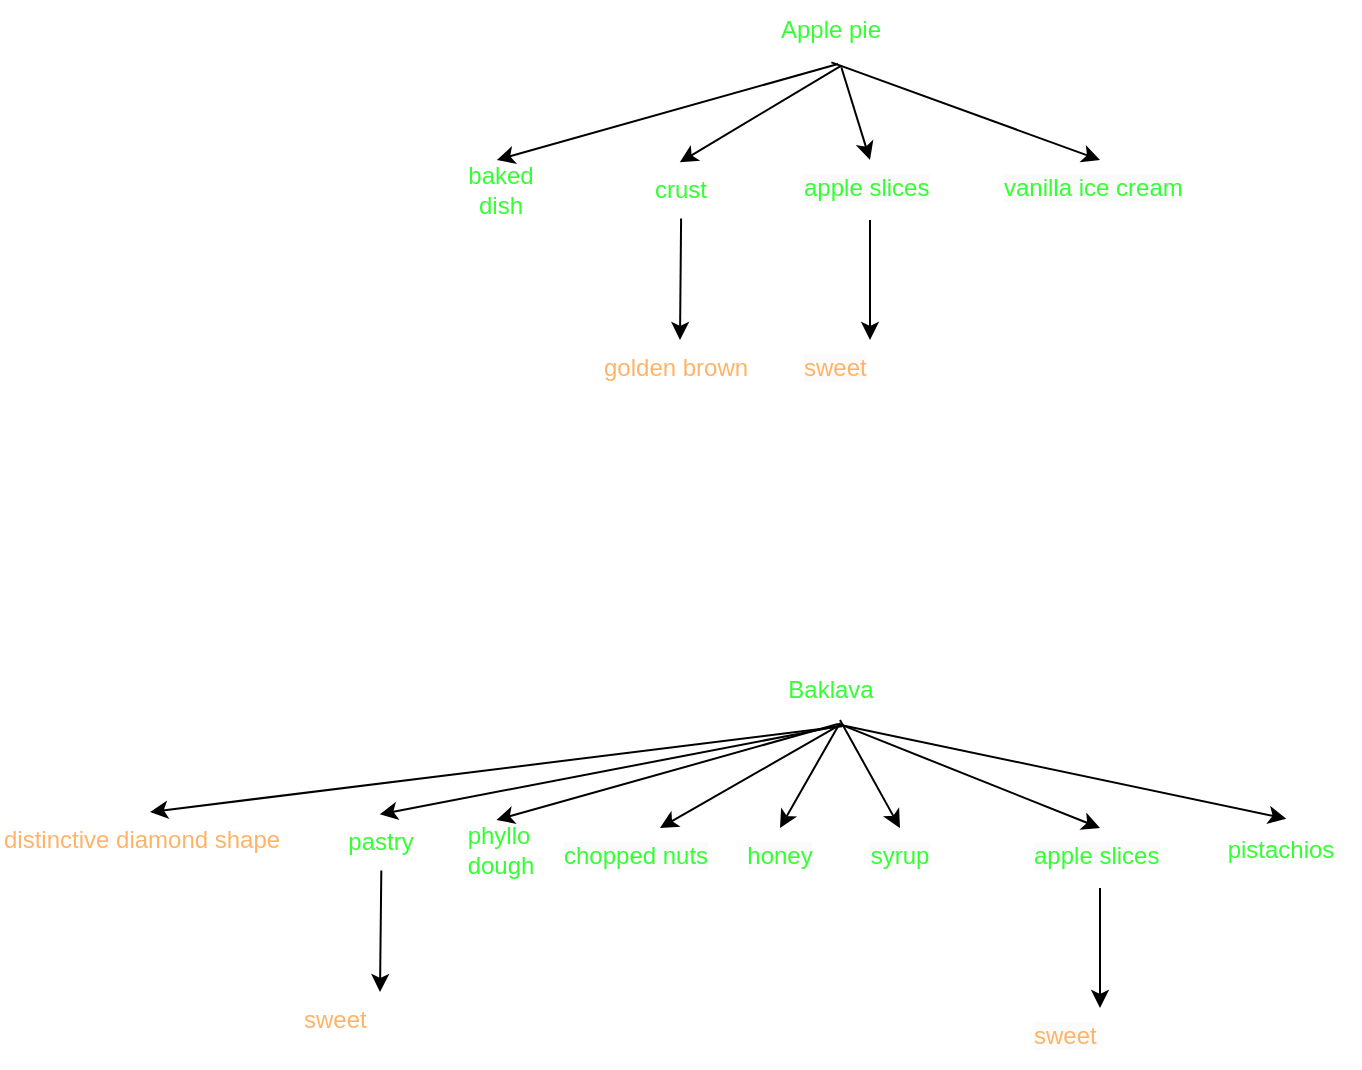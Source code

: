 <mxfile version="24.2.5" type="device">
  <diagram name="Page-1" id="Apcx8ZhVIwkCVGQro7_y">
    <mxGraphModel dx="1287" dy="707" grid="1" gridSize="10" guides="1" tooltips="1" connect="1" arrows="1" fold="1" page="1" pageScale="1" pageWidth="850" pageHeight="1100" math="0" shadow="0">
      <root>
        <mxCell id="0" />
        <mxCell id="1" parent="0" />
        <mxCell id="p5TFk9ke5WIyyJTEi4_f-1" value="Apple pie" style="text;html=1;align=center;verticalAlign=middle;resizable=0;points=[];autosize=1;strokeColor=none;fillColor=none;fontColor=#33FF33;" vertex="1" parent="1">
          <mxGeometry x="440" y="200" width="70" height="30" as="geometry" />
        </mxCell>
        <mxCell id="p5TFk9ke5WIyyJTEi4_f-4" value="" style="endArrow=classic;html=1;rounded=0;exitX=0.557;exitY=1.067;exitDx=0;exitDy=0;exitPerimeter=0;entryX=0.48;entryY=0;entryDx=0;entryDy=0;entryPerimeter=0;" edge="1" parent="1" source="p5TFk9ke5WIyyJTEi4_f-1" target="p5TFk9ke5WIyyJTEi4_f-7">
          <mxGeometry width="50" height="50" relative="1" as="geometry">
            <mxPoint x="400" y="430" as="sourcePoint" />
            <mxPoint x="320" y="270" as="targetPoint" />
          </mxGeometry>
        </mxCell>
        <mxCell id="p5TFk9ke5WIyyJTEi4_f-7" value="&lt;span style=&quot;text-align: left; text-wrap: wrap;&quot;&gt;&lt;font color=&quot;#33ff33&quot;&gt;baked dish&lt;/font&gt;&lt;/span&gt;" style="text;html=1;align=center;verticalAlign=middle;resizable=0;points=[];autosize=1;strokeColor=none;fillColor=none;" vertex="1" parent="1">
          <mxGeometry x="270" y="280" width="80" height="30" as="geometry" />
        </mxCell>
        <mxCell id="p5TFk9ke5WIyyJTEi4_f-10" value="&lt;span style=&quot;text-align: left; text-wrap: wrap;&quot;&gt;crust&lt;/span&gt;" style="text;html=1;align=center;verticalAlign=middle;resizable=0;points=[];autosize=1;strokeColor=none;fillColor=none;fontColor=#33FF33;" vertex="1" parent="1">
          <mxGeometry x="375" y="280" width="50" height="30" as="geometry" />
        </mxCell>
        <mxCell id="p5TFk9ke5WIyyJTEi4_f-19" value="" style="edgeStyle=orthogonalEdgeStyle;rounded=0;orthogonalLoop=1;jettySize=auto;html=1;fontFamily=Helvetica;fontSize=12;fontColor=default;" edge="1" parent="1" source="p5TFk9ke5WIyyJTEi4_f-11" target="p5TFk9ke5WIyyJTEi4_f-18">
          <mxGeometry relative="1" as="geometry" />
        </mxCell>
        <mxCell id="p5TFk9ke5WIyyJTEi4_f-11" value="&lt;span style=&quot;font-family: Helvetica; font-size: 12px; font-style: normal; font-variant-ligatures: normal; font-variant-caps: normal; font-weight: 400; letter-spacing: normal; orphans: 2; text-align: left; text-indent: 0px; text-transform: none; widows: 2; word-spacing: 0px; -webkit-text-stroke-width: 0px; white-space: normal; background-color: rgb(251, 251, 251); text-decoration-thickness: initial; text-decoration-style: initial; text-decoration-color: initial; float: none; display: inline !important;&quot;&gt;apple slices&lt;/span&gt;" style="text;whiteSpace=wrap;html=1;fontColor=#33FF33;" vertex="1" parent="1">
          <mxGeometry x="460" y="280" width="70" height="30" as="geometry" />
        </mxCell>
        <mxCell id="p5TFk9ke5WIyyJTEi4_f-12" value="&lt;span style=&quot;font-family: Helvetica; font-size: 12px; font-style: normal; font-variant-ligatures: normal; font-variant-caps: normal; font-weight: 400; letter-spacing: normal; orphans: 2; text-align: left; text-indent: 0px; text-transform: none; widows: 2; word-spacing: 0px; -webkit-text-stroke-width: 0px; white-space: normal; background-color: rgb(251, 251, 251); text-decoration-thickness: initial; text-decoration-style: initial; text-decoration-color: initial; float: none; display: inline !important;&quot;&gt;vanilla ice cream&lt;/span&gt;" style="text;whiteSpace=wrap;html=1;fontColor=#33FF33;" vertex="1" parent="1">
          <mxGeometry x="560" y="280" width="100" height="22" as="geometry" />
        </mxCell>
        <mxCell id="p5TFk9ke5WIyyJTEi4_f-13" value="" style="endArrow=classic;html=1;rounded=0;entryX=0.497;entryY=0.039;entryDx=0;entryDy=0;entryPerimeter=0;exitX=0.581;exitY=1.094;exitDx=0;exitDy=0;exitPerimeter=0;" edge="1" parent="1" source="p5TFk9ke5WIyyJTEi4_f-1" target="p5TFk9ke5WIyyJTEi4_f-10">
          <mxGeometry width="50" height="50" relative="1" as="geometry">
            <mxPoint x="470" y="230" as="sourcePoint" />
            <mxPoint x="318" y="290" as="targetPoint" />
          </mxGeometry>
        </mxCell>
        <mxCell id="p5TFk9ke5WIyyJTEi4_f-14" value="" style="endArrow=classic;html=1;rounded=0;entryX=0.5;entryY=0;entryDx=0;entryDy=0;exitX=0.581;exitY=1.122;exitDx=0;exitDy=0;exitPerimeter=0;" edge="1" parent="1" source="p5TFk9ke5WIyyJTEi4_f-1" target="p5TFk9ke5WIyyJTEi4_f-11">
          <mxGeometry width="50" height="50" relative="1" as="geometry">
            <mxPoint x="480" y="240" as="sourcePoint" />
            <mxPoint x="410" y="291" as="targetPoint" />
          </mxGeometry>
        </mxCell>
        <mxCell id="p5TFk9ke5WIyyJTEi4_f-15" value="" style="endArrow=classic;html=1;rounded=0;entryX=0.5;entryY=0;entryDx=0;entryDy=0;exitX=0.51;exitY=1.039;exitDx=0;exitDy=0;exitPerimeter=0;" edge="1" parent="1" source="p5TFk9ke5WIyyJTEi4_f-1" target="p5TFk9ke5WIyyJTEi4_f-12">
          <mxGeometry width="50" height="50" relative="1" as="geometry">
            <mxPoint x="480" y="230" as="sourcePoint" />
            <mxPoint x="505" y="290" as="targetPoint" />
          </mxGeometry>
        </mxCell>
        <mxCell id="p5TFk9ke5WIyyJTEi4_f-16" value="golden brown" style="text;whiteSpace=wrap;fontFamily=Helvetica;fontSize=12;fontColor=#FFB366;" vertex="1" parent="1">
          <mxGeometry x="360" y="370" width="80" height="30" as="geometry" />
        </mxCell>
        <mxCell id="p5TFk9ke5WIyyJTEi4_f-17" value="" style="endArrow=classic;html=1;rounded=0;fontFamily=Helvetica;fontSize=12;fontColor=default;entryX=0.5;entryY=0;entryDx=0;entryDy=0;exitX=0.511;exitY=0.974;exitDx=0;exitDy=0;exitPerimeter=0;" edge="1" parent="1" source="p5TFk9ke5WIyyJTEi4_f-10" target="p5TFk9ke5WIyyJTEi4_f-16">
          <mxGeometry width="50" height="50" relative="1" as="geometry">
            <mxPoint x="430" y="270" as="sourcePoint" />
            <mxPoint x="480" y="220" as="targetPoint" />
          </mxGeometry>
        </mxCell>
        <mxCell id="p5TFk9ke5WIyyJTEi4_f-18" value="&lt;span style=&quot;font-family: Helvetica; font-size: 12px; font-style: normal; font-variant-ligatures: normal; font-variant-caps: normal; font-weight: 400; letter-spacing: normal; orphans: 2; text-align: left; text-indent: 0px; text-transform: none; widows: 2; word-spacing: 0px; -webkit-text-stroke-width: 0px; white-space: normal; background-color: rgb(251, 251, 251); text-decoration-thickness: initial; text-decoration-style: initial; text-decoration-color: initial; float: none; display: inline !important;&quot;&gt;sweet&lt;/span&gt;" style="text;whiteSpace=wrap;html=1;fontColor=#FFB366;fontFamily=Helvetica;fontSize=12;" vertex="1" parent="1">
          <mxGeometry x="460" y="370" width="70" height="30" as="geometry" />
        </mxCell>
        <mxCell id="p5TFk9ke5WIyyJTEi4_f-20" value="Baklava" style="text;html=1;align=center;verticalAlign=middle;resizable=0;points=[];autosize=1;strokeColor=none;fillColor=none;fontColor=#33FF33;" vertex="1" parent="1">
          <mxGeometry x="440" y="530" width="70" height="30" as="geometry" />
        </mxCell>
        <mxCell id="p5TFk9ke5WIyyJTEi4_f-21" value="" style="endArrow=classic;html=1;rounded=0;exitX=0.557;exitY=1.067;exitDx=0;exitDy=0;exitPerimeter=0;entryX=0.48;entryY=0;entryDx=0;entryDy=0;entryPerimeter=0;" edge="1" parent="1" source="p5TFk9ke5WIyyJTEi4_f-20" target="p5TFk9ke5WIyyJTEi4_f-22">
          <mxGeometry width="50" height="50" relative="1" as="geometry">
            <mxPoint x="400" y="760" as="sourcePoint" />
            <mxPoint x="320" y="600" as="targetPoint" />
          </mxGeometry>
        </mxCell>
        <mxCell id="p5TFk9ke5WIyyJTEi4_f-22" value="&lt;div style=&quot;text-align: left;&quot;&gt;&lt;span style=&quot;background-color: initial; text-wrap: wrap;&quot;&gt;&lt;font color=&quot;#33ff33&quot;&gt;phyllo dough&lt;/font&gt;&lt;/span&gt;&lt;/div&gt;" style="text;html=1;align=center;verticalAlign=middle;resizable=0;points=[];autosize=1;strokeColor=none;fillColor=none;" vertex="1" parent="1">
          <mxGeometry x="265" y="610" width="90" height="30" as="geometry" />
        </mxCell>
        <mxCell id="p5TFk9ke5WIyyJTEi4_f-23" value="&lt;div style=&quot;text-align: left;&quot;&gt;&lt;span style=&quot;background-color: initial; text-wrap: wrap;&quot;&gt;pastry&lt;/span&gt;&lt;/div&gt;" style="text;html=1;align=center;verticalAlign=middle;resizable=0;points=[];autosize=1;strokeColor=none;fillColor=none;fontColor=#33FF33;" vertex="1" parent="1">
          <mxGeometry x="220" y="606" width="60" height="30" as="geometry" />
        </mxCell>
        <mxCell id="p5TFk9ke5WIyyJTEi4_f-24" value="" style="edgeStyle=orthogonalEdgeStyle;rounded=0;orthogonalLoop=1;jettySize=auto;html=1;fontFamily=Helvetica;fontSize=12;fontColor=default;" edge="1" parent="1" source="p5TFk9ke5WIyyJTEi4_f-25" target="p5TFk9ke5WIyyJTEi4_f-32">
          <mxGeometry relative="1" as="geometry" />
        </mxCell>
        <mxCell id="p5TFk9ke5WIyyJTEi4_f-25" value="&lt;span style=&quot;font-family: Helvetica; font-size: 12px; font-style: normal; font-variant-ligatures: normal; font-variant-caps: normal; font-weight: 400; letter-spacing: normal; orphans: 2; text-align: left; text-indent: 0px; text-transform: none; widows: 2; word-spacing: 0px; -webkit-text-stroke-width: 0px; white-space: normal; background-color: rgb(251, 251, 251); text-decoration-thickness: initial; text-decoration-style: initial; text-decoration-color: initial; float: none; display: inline !important;&quot;&gt;apple slices&lt;/span&gt;" style="text;whiteSpace=wrap;html=1;fontColor=#33FF33;" vertex="1" parent="1">
          <mxGeometry x="575" y="614" width="70" height="30" as="geometry" />
        </mxCell>
        <mxCell id="p5TFk9ke5WIyyJTEi4_f-26" value="&lt;span style=&quot;font-family: Helvetica; font-size: 12px; font-style: normal; font-variant-ligatures: normal; font-variant-caps: normal; font-weight: 400; letter-spacing: normal; orphans: 2; text-align: left; text-indent: 0px; text-transform: none; widows: 2; word-spacing: 0px; -webkit-text-stroke-width: 0px; white-space: normal; background-color: rgb(251, 251, 251); text-decoration-thickness: initial; text-decoration-style: initial; text-decoration-color: initial; float: none; display: inline !important;&quot;&gt;chopped nuts&lt;/span&gt;" style="text;whiteSpace=wrap;html=1;fontColor=#33FF33;" vertex="1" parent="1">
          <mxGeometry x="340" y="614" width="100" height="22" as="geometry" />
        </mxCell>
        <mxCell id="p5TFk9ke5WIyyJTEi4_f-27" value="" style="endArrow=classic;html=1;rounded=0;entryX=0.497;entryY=0.039;entryDx=0;entryDy=0;entryPerimeter=0;exitX=0.581;exitY=1.094;exitDx=0;exitDy=0;exitPerimeter=0;" edge="1" parent="1" source="p5TFk9ke5WIyyJTEi4_f-20" target="p5TFk9ke5WIyyJTEi4_f-23">
          <mxGeometry width="50" height="50" relative="1" as="geometry">
            <mxPoint x="470" y="560" as="sourcePoint" />
            <mxPoint x="318" y="620" as="targetPoint" />
          </mxGeometry>
        </mxCell>
        <mxCell id="p5TFk9ke5WIyyJTEi4_f-28" value="" style="endArrow=classic;html=1;rounded=0;entryX=0.5;entryY=0;entryDx=0;entryDy=0;exitX=0.56;exitY=1.06;exitDx=0;exitDy=0;exitPerimeter=0;" edge="1" parent="1" source="p5TFk9ke5WIyyJTEi4_f-20" target="p5TFk9ke5WIyyJTEi4_f-25">
          <mxGeometry width="50" height="50" relative="1" as="geometry">
            <mxPoint x="480" y="570" as="sourcePoint" />
            <mxPoint x="410" y="621" as="targetPoint" />
          </mxGeometry>
        </mxCell>
        <mxCell id="p5TFk9ke5WIyyJTEi4_f-29" value="" style="endArrow=classic;html=1;rounded=0;entryX=0.5;entryY=0;entryDx=0;entryDy=0;exitX=0.571;exitY=1.081;exitDx=0;exitDy=0;exitPerimeter=0;" edge="1" parent="1" source="p5TFk9ke5WIyyJTEi4_f-20" target="p5TFk9ke5WIyyJTEi4_f-26">
          <mxGeometry width="50" height="50" relative="1" as="geometry">
            <mxPoint x="480" y="560" as="sourcePoint" />
            <mxPoint x="505" y="620" as="targetPoint" />
          </mxGeometry>
        </mxCell>
        <mxCell id="p5TFk9ke5WIyyJTEi4_f-30" value="sweet" style="text;whiteSpace=wrap;fontFamily=Helvetica;fontSize=12;fontColor=#FFB366;" vertex="1" parent="1">
          <mxGeometry x="210" y="696" width="80" height="30" as="geometry" />
        </mxCell>
        <mxCell id="p5TFk9ke5WIyyJTEi4_f-31" value="" style="endArrow=classic;html=1;rounded=0;fontFamily=Helvetica;fontSize=12;fontColor=default;entryX=0.5;entryY=0;entryDx=0;entryDy=0;exitX=0.511;exitY=0.974;exitDx=0;exitDy=0;exitPerimeter=0;" edge="1" parent="1" source="p5TFk9ke5WIyyJTEi4_f-23" target="p5TFk9ke5WIyyJTEi4_f-30">
          <mxGeometry width="50" height="50" relative="1" as="geometry">
            <mxPoint x="280" y="596" as="sourcePoint" />
            <mxPoint x="330" y="546" as="targetPoint" />
          </mxGeometry>
        </mxCell>
        <mxCell id="p5TFk9ke5WIyyJTEi4_f-32" value="&lt;span style=&quot;font-family: Helvetica; font-size: 12px; font-style: normal; font-variant-ligatures: normal; font-variant-caps: normal; font-weight: 400; letter-spacing: normal; orphans: 2; text-align: left; text-indent: 0px; text-transform: none; widows: 2; word-spacing: 0px; -webkit-text-stroke-width: 0px; white-space: normal; background-color: rgb(251, 251, 251); text-decoration-thickness: initial; text-decoration-style: initial; text-decoration-color: initial; float: none; display: inline !important;&quot;&gt;sweet&lt;/span&gt;" style="text;whiteSpace=wrap;html=1;fontColor=#FFB366;fontFamily=Helvetica;fontSize=12;" vertex="1" parent="1">
          <mxGeometry x="575" y="704" width="70" height="30" as="geometry" />
        </mxCell>
        <mxCell id="p5TFk9ke5WIyyJTEi4_f-33" value="&lt;span style=&quot;font-family: Helvetica; font-size: 12px; font-style: normal; font-variant-ligatures: normal; font-variant-caps: normal; font-weight: 400; letter-spacing: normal; orphans: 2; text-indent: 0px; text-transform: none; widows: 2; word-spacing: 0px; -webkit-text-stroke-width: 0px; white-space: normal; background-color: rgb(251, 251, 251); text-decoration-thickness: initial; text-decoration-style: initial; text-decoration-color: initial; float: none; display: inline !important;&quot;&gt;honey&lt;/span&gt;" style="text;whiteSpace=wrap;html=1;fontColor=#33FF33;align=center;" vertex="1" parent="1">
          <mxGeometry x="400" y="614" width="100" height="22" as="geometry" />
        </mxCell>
        <mxCell id="p5TFk9ke5WIyyJTEi4_f-34" value="" style="endArrow=classic;html=1;rounded=0;entryX=0.5;entryY=0;entryDx=0;entryDy=0;exitX=0.571;exitY=1.049;exitDx=0;exitDy=0;exitPerimeter=0;" edge="1" parent="1" target="p5TFk9ke5WIyyJTEi4_f-33" source="p5TFk9ke5WIyyJTEi4_f-20">
          <mxGeometry width="50" height="50" relative="1" as="geometry">
            <mxPoint x="666" y="500" as="sourcePoint" />
            <mxPoint x="695" y="559" as="targetPoint" />
          </mxGeometry>
        </mxCell>
        <mxCell id="p5TFk9ke5WIyyJTEi4_f-35" value="&lt;span style=&quot;font-family: Helvetica; font-size: 12px; font-style: normal; font-variant-ligatures: normal; font-variant-caps: normal; font-weight: 400; letter-spacing: normal; orphans: 2; text-indent: 0px; text-transform: none; widows: 2; word-spacing: 0px; -webkit-text-stroke-width: 0px; white-space: normal; background-color: rgb(251, 251, 251); text-decoration-thickness: initial; text-decoration-style: initial; text-decoration-color: initial; float: none; display: inline !important;&quot;&gt;syrup&lt;/span&gt;" style="text;whiteSpace=wrap;html=1;fontColor=#33FF33;align=center;" vertex="1" parent="1">
          <mxGeometry x="460" y="614" width="100" height="22" as="geometry" />
        </mxCell>
        <mxCell id="p5TFk9ke5WIyyJTEi4_f-36" value="" style="endArrow=classic;html=1;rounded=0;entryX=0.5;entryY=0;entryDx=0;entryDy=0;" edge="1" parent="1" target="p5TFk9ke5WIyyJTEi4_f-35">
          <mxGeometry width="50" height="50" relative="1" as="geometry">
            <mxPoint x="480" y="560" as="sourcePoint" />
            <mxPoint x="745" y="559" as="targetPoint" />
          </mxGeometry>
        </mxCell>
        <mxCell id="p5TFk9ke5WIyyJTEi4_f-37" value="distinctive diamond shape" style="text;whiteSpace=wrap;fontFamily=Helvetica;fontSize=12;fontColor=#FFB366;" vertex="1" parent="1">
          <mxGeometry x="60" y="606" width="150" height="30" as="geometry" />
        </mxCell>
        <mxCell id="p5TFk9ke5WIyyJTEi4_f-38" value="" style="endArrow=classic;html=1;rounded=0;fontFamily=Helvetica;fontSize=12;fontColor=default;entryX=0.5;entryY=0;entryDx=0;entryDy=0;exitX=0.587;exitY=1.105;exitDx=0;exitDy=0;exitPerimeter=0;" edge="1" parent="1" source="p5TFk9ke5WIyyJTEi4_f-20" target="p5TFk9ke5WIyyJTEi4_f-37">
          <mxGeometry width="50" height="50" relative="1" as="geometry">
            <mxPoint x="320" y="620" as="sourcePoint" />
            <mxPoint x="370" y="570" as="targetPoint" />
          </mxGeometry>
        </mxCell>
        <mxCell id="p5TFk9ke5WIyyJTEi4_f-39" value="pistachios" style="text;html=1;align=center;verticalAlign=middle;resizable=0;points=[];autosize=1;strokeColor=none;fillColor=none;fontFamily=Helvetica;fontSize=12;fontColor=#33FF33;" vertex="1" parent="1">
          <mxGeometry x="660" y="610" width="80" height="30" as="geometry" />
        </mxCell>
        <mxCell id="p5TFk9ke5WIyyJTEi4_f-40" value="" style="endArrow=classic;html=1;rounded=0;fontFamily=Helvetica;fontSize=12;fontColor=default;entryX=0.539;entryY=-0.022;entryDx=0;entryDy=0;entryPerimeter=0;exitX=0.577;exitY=1.082;exitDx=0;exitDy=0;exitPerimeter=0;" edge="1" parent="1" source="p5TFk9ke5WIyyJTEi4_f-20" target="p5TFk9ke5WIyyJTEi4_f-39">
          <mxGeometry width="50" height="50" relative="1" as="geometry">
            <mxPoint x="650" y="620" as="sourcePoint" />
            <mxPoint x="700" y="570" as="targetPoint" />
          </mxGeometry>
        </mxCell>
      </root>
    </mxGraphModel>
  </diagram>
</mxfile>
